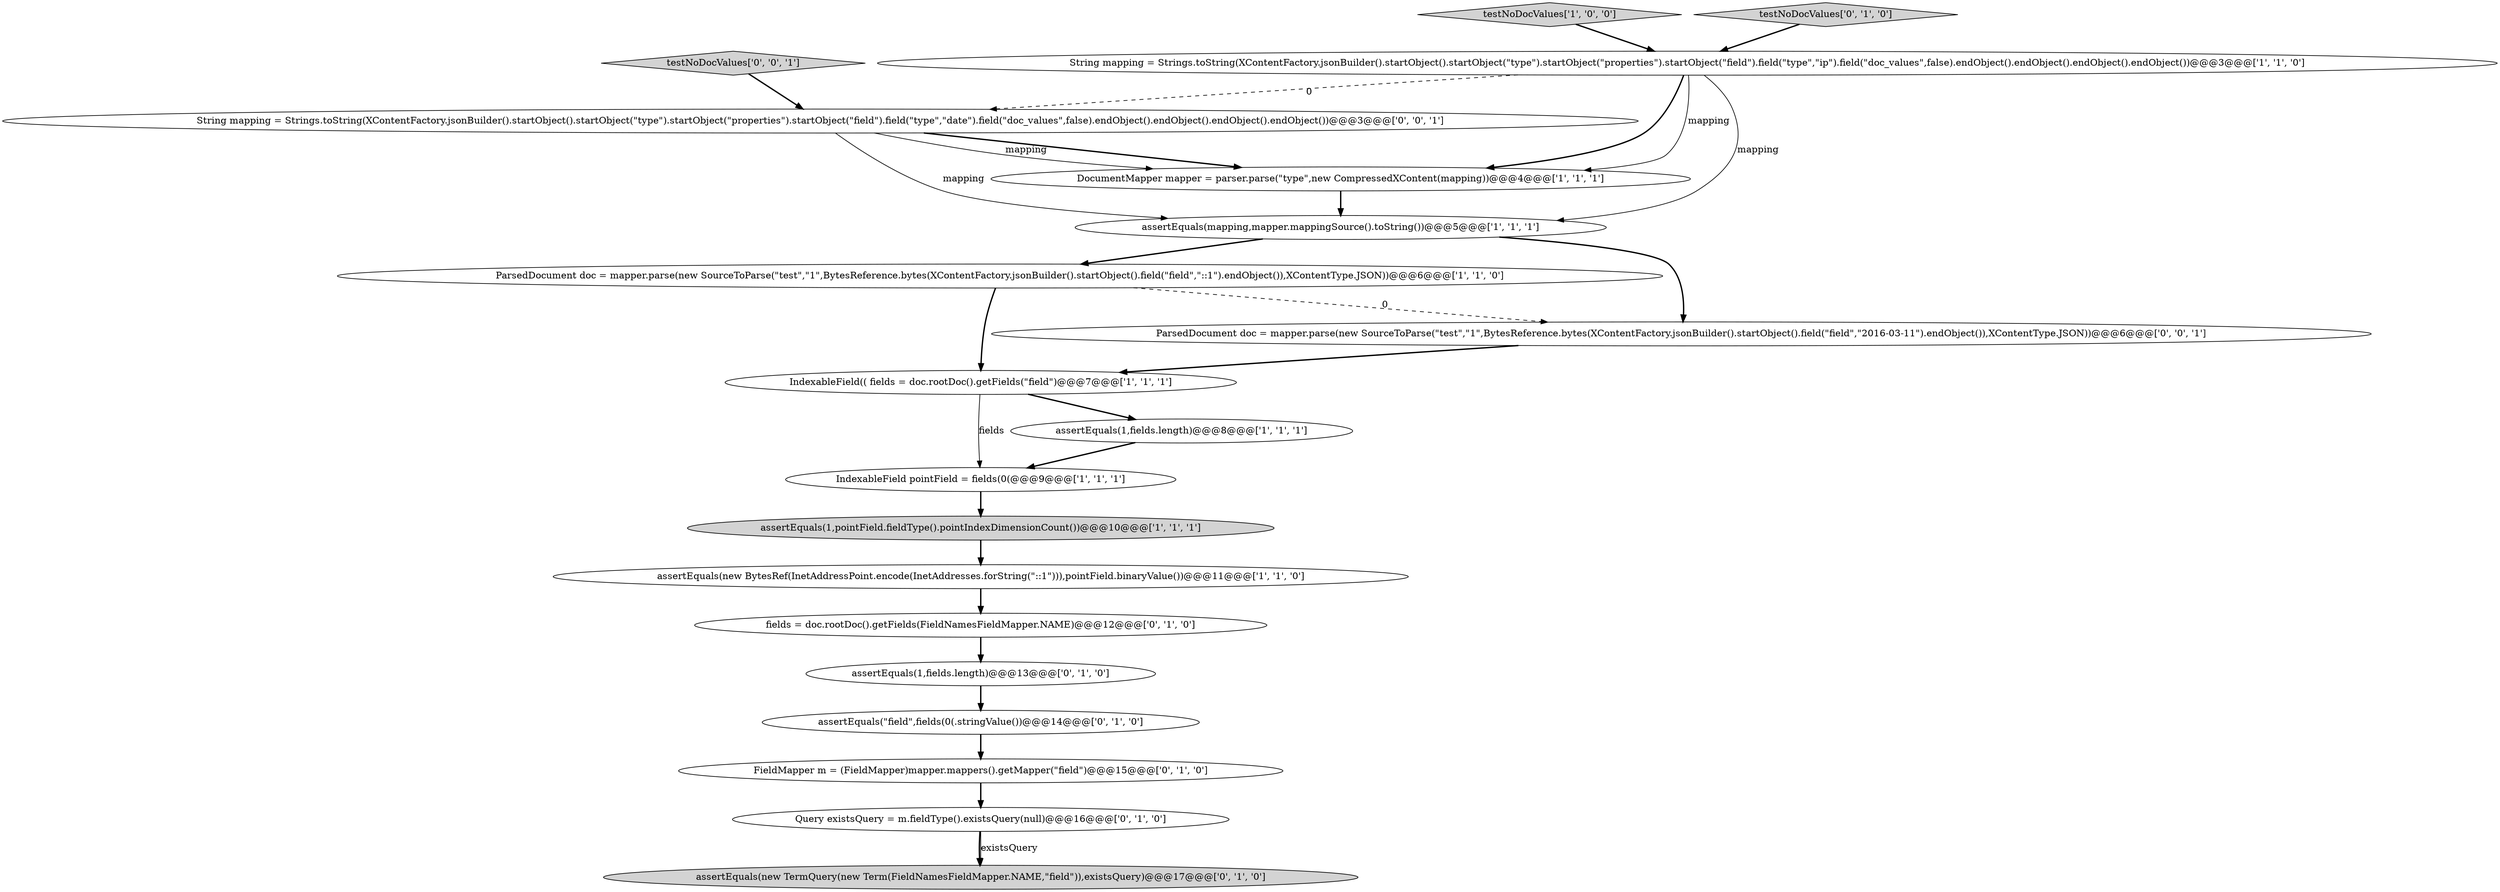 digraph {
13 [style = filled, label = "FieldMapper m = (FieldMapper)mapper.mappers().getMapper(\"field\")@@@15@@@['0', '1', '0']", fillcolor = white, shape = ellipse image = "AAA1AAABBB2BBB"];
3 [style = filled, label = "DocumentMapper mapper = parser.parse(\"type\",new CompressedXContent(mapping))@@@4@@@['1', '1', '1']", fillcolor = white, shape = ellipse image = "AAA0AAABBB1BBB"];
12 [style = filled, label = "assertEquals(\"field\",fields(0(.stringValue())@@@14@@@['0', '1', '0']", fillcolor = white, shape = ellipse image = "AAA1AAABBB2BBB"];
1 [style = filled, label = "assertEquals(mapping,mapper.mappingSource().toString())@@@5@@@['1', '1', '1']", fillcolor = white, shape = ellipse image = "AAA0AAABBB1BBB"];
2 [style = filled, label = "String mapping = Strings.toString(XContentFactory.jsonBuilder().startObject().startObject(\"type\").startObject(\"properties\").startObject(\"field\").field(\"type\",\"ip\").field(\"doc_values\",false).endObject().endObject().endObject().endObject())@@@3@@@['1', '1', '0']", fillcolor = white, shape = ellipse image = "AAA0AAABBB1BBB"];
6 [style = filled, label = "ParsedDocument doc = mapper.parse(new SourceToParse(\"test\",\"1\",BytesReference.bytes(XContentFactory.jsonBuilder().startObject().field(\"field\",\"::1\").endObject()),XContentType.JSON))@@@6@@@['1', '1', '0']", fillcolor = white, shape = ellipse image = "AAA0AAABBB1BBB"];
5 [style = filled, label = "IndexableField(( fields = doc.rootDoc().getFields(\"field\")@@@7@@@['1', '1', '1']", fillcolor = white, shape = ellipse image = "AAA0AAABBB1BBB"];
8 [style = filled, label = "testNoDocValues['1', '0', '0']", fillcolor = lightgray, shape = diamond image = "AAA0AAABBB1BBB"];
16 [style = filled, label = "assertEquals(new TermQuery(new Term(FieldNamesFieldMapper.NAME,\"field\")),existsQuery)@@@17@@@['0', '1', '0']", fillcolor = lightgray, shape = ellipse image = "AAA1AAABBB2BBB"];
9 [style = filled, label = "assertEquals(new BytesRef(InetAddressPoint.encode(InetAddresses.forString(\"::1\"))),pointField.binaryValue())@@@11@@@['1', '1', '0']", fillcolor = white, shape = ellipse image = "AAA0AAABBB1BBB"];
17 [style = filled, label = "testNoDocValues['0', '0', '1']", fillcolor = lightgray, shape = diamond image = "AAA0AAABBB3BBB"];
10 [style = filled, label = "testNoDocValues['0', '1', '0']", fillcolor = lightgray, shape = diamond image = "AAA0AAABBB2BBB"];
18 [style = filled, label = "ParsedDocument doc = mapper.parse(new SourceToParse(\"test\",\"1\",BytesReference.bytes(XContentFactory.jsonBuilder().startObject().field(\"field\",\"2016-03-11\").endObject()),XContentType.JSON))@@@6@@@['0', '0', '1']", fillcolor = white, shape = ellipse image = "AAA0AAABBB3BBB"];
11 [style = filled, label = "assertEquals(1,fields.length)@@@13@@@['0', '1', '0']", fillcolor = white, shape = ellipse image = "AAA1AAABBB2BBB"];
0 [style = filled, label = "assertEquals(1,fields.length)@@@8@@@['1', '1', '1']", fillcolor = white, shape = ellipse image = "AAA0AAABBB1BBB"];
14 [style = filled, label = "Query existsQuery = m.fieldType().existsQuery(null)@@@16@@@['0', '1', '0']", fillcolor = white, shape = ellipse image = "AAA1AAABBB2BBB"];
4 [style = filled, label = "assertEquals(1,pointField.fieldType().pointIndexDimensionCount())@@@10@@@['1', '1', '1']", fillcolor = lightgray, shape = ellipse image = "AAA0AAABBB1BBB"];
19 [style = filled, label = "String mapping = Strings.toString(XContentFactory.jsonBuilder().startObject().startObject(\"type\").startObject(\"properties\").startObject(\"field\").field(\"type\",\"date\").field(\"doc_values\",false).endObject().endObject().endObject().endObject())@@@3@@@['0', '0', '1']", fillcolor = white, shape = ellipse image = "AAA0AAABBB3BBB"];
7 [style = filled, label = "IndexableField pointField = fields(0(@@@9@@@['1', '1', '1']", fillcolor = white, shape = ellipse image = "AAA0AAABBB1BBB"];
15 [style = filled, label = "fields = doc.rootDoc().getFields(FieldNamesFieldMapper.NAME)@@@12@@@['0', '1', '0']", fillcolor = white, shape = ellipse image = "AAA1AAABBB2BBB"];
19->3 [style = bold, label=""];
19->3 [style = solid, label="mapping"];
11->12 [style = bold, label=""];
10->2 [style = bold, label=""];
6->18 [style = dashed, label="0"];
14->16 [style = bold, label=""];
0->7 [style = bold, label=""];
17->19 [style = bold, label=""];
19->1 [style = solid, label="mapping"];
2->3 [style = solid, label="mapping"];
18->5 [style = bold, label=""];
9->15 [style = bold, label=""];
1->18 [style = bold, label=""];
1->6 [style = bold, label=""];
3->1 [style = bold, label=""];
12->13 [style = bold, label=""];
2->3 [style = bold, label=""];
2->19 [style = dashed, label="0"];
14->16 [style = solid, label="existsQuery"];
5->0 [style = bold, label=""];
8->2 [style = bold, label=""];
15->11 [style = bold, label=""];
7->4 [style = bold, label=""];
4->9 [style = bold, label=""];
6->5 [style = bold, label=""];
5->7 [style = solid, label="fields"];
2->1 [style = solid, label="mapping"];
13->14 [style = bold, label=""];
}
